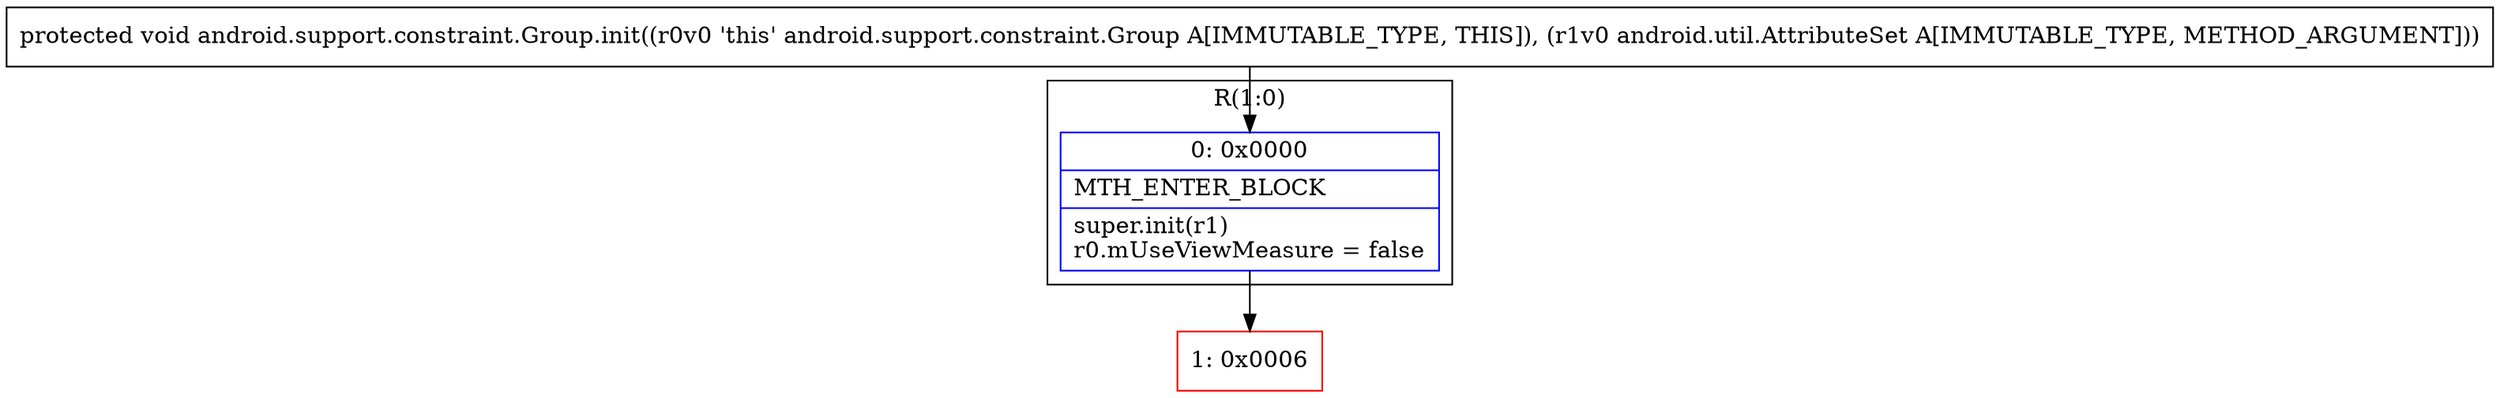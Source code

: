 digraph "CFG forandroid.support.constraint.Group.init(Landroid\/util\/AttributeSet;)V" {
subgraph cluster_Region_345122776 {
label = "R(1:0)";
node [shape=record,color=blue];
Node_0 [shape=record,label="{0\:\ 0x0000|MTH_ENTER_BLOCK\l|super.init(r1)\lr0.mUseViewMeasure = false\l}"];
}
Node_1 [shape=record,color=red,label="{1\:\ 0x0006}"];
MethodNode[shape=record,label="{protected void android.support.constraint.Group.init((r0v0 'this' android.support.constraint.Group A[IMMUTABLE_TYPE, THIS]), (r1v0 android.util.AttributeSet A[IMMUTABLE_TYPE, METHOD_ARGUMENT])) }"];
MethodNode -> Node_0;
Node_0 -> Node_1;
}

